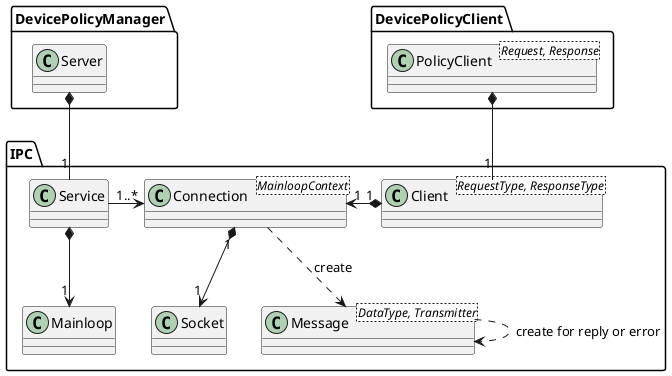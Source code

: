 @startuml
namespace IPC {

class Socket
class Message <DataType, Transmitter>

Message ..> Message : create for reply or error

class Connection <MainloopContext>

Connection "1" *--> "1" Socket
Connection ..> Message : create

class Mainloop

class Client <RequestType, ResponseType>

Client "1" *-left-> "1" Connection

class Service


Service -right-> "1..*" Connection
Service *--> "1" Mainloop

}

namespace DevicePolicyManager {
class Server

Server *-- "1" IPC.Service
}

namespace DevicePolicyClient {

class PolicyClient <Request, Response>

PolicyClient *-- "1" IPC.Client

}

@enduml


